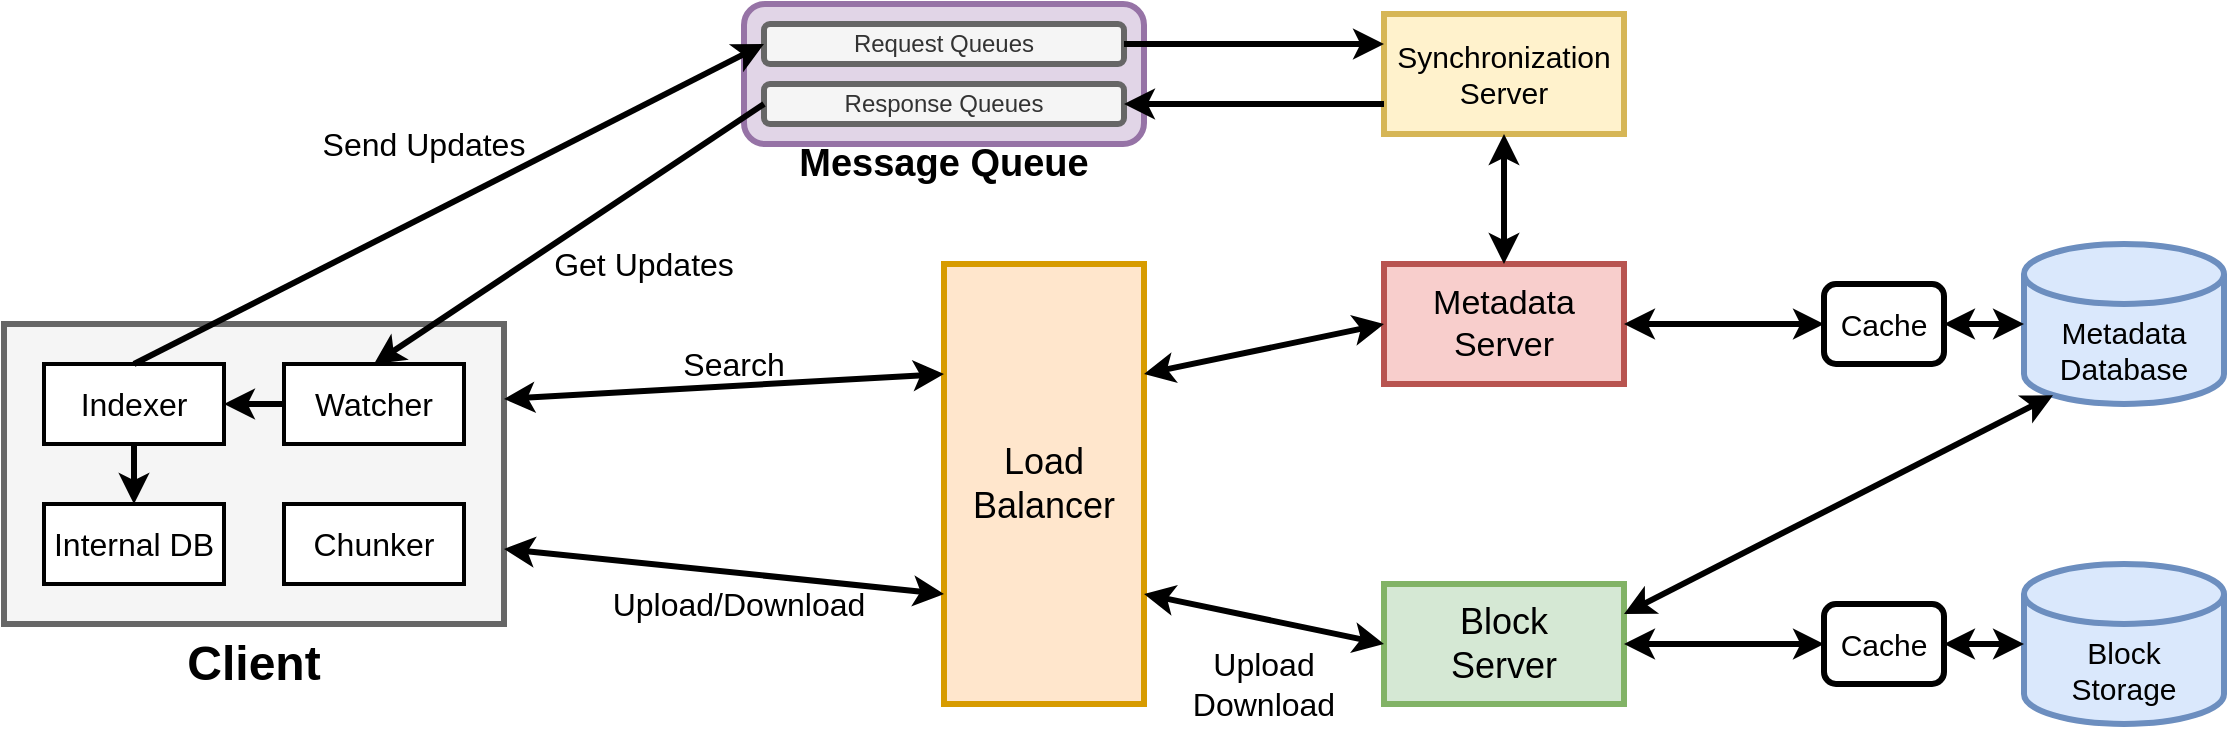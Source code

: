<mxfile version="14.6.13" type="device"><diagram id="_lKR52SIon-oihjCGNTA" name="Page-1"><mxGraphModel dx="1547" dy="681" grid="1" gridSize="10" guides="1" tooltips="1" connect="1" arrows="1" fold="1" page="1" pageScale="1" pageWidth="1200" pageHeight="3020" math="0" shadow="0"><root><mxCell id="0"/><mxCell id="1" parent="0"/><mxCell id="udlvfTuaK_u40NOXiI8p-1" value="" style="rounded=0;whiteSpace=wrap;html=1;strokeWidth=3;fillColor=#f5f5f5;strokeColor=#666666;fontColor=#333333;" vertex="1" parent="1"><mxGeometry x="70" y="350" width="250" height="150" as="geometry"/></mxCell><mxCell id="udlvfTuaK_u40NOXiI8p-2" value="&lt;font style=&quot;font-size: 16px&quot;&gt;Chunker&lt;/font&gt;" style="rounded=0;whiteSpace=wrap;html=1;strokeWidth=2;" vertex="1" parent="1"><mxGeometry x="210" y="440" width="90" height="40" as="geometry"/></mxCell><mxCell id="udlvfTuaK_u40NOXiI8p-3" value="&lt;font style=&quot;font-size: 16px&quot;&gt;Indexer&lt;/font&gt;" style="rounded=0;whiteSpace=wrap;html=1;strokeWidth=2;" vertex="1" parent="1"><mxGeometry x="90" y="370" width="90" height="40" as="geometry"/></mxCell><mxCell id="udlvfTuaK_u40NOXiI8p-4" value="&lt;font style=&quot;font-size: 16px&quot;&gt;Watcher&lt;/font&gt;" style="rounded=0;whiteSpace=wrap;html=1;strokeWidth=2;" vertex="1" parent="1"><mxGeometry x="210" y="370" width="90" height="40" as="geometry"/></mxCell><mxCell id="udlvfTuaK_u40NOXiI8p-5" value="&lt;font style=&quot;font-size: 16px&quot;&gt;Internal DB&lt;/font&gt;" style="rounded=0;whiteSpace=wrap;html=1;strokeWidth=2;" vertex="1" parent="1"><mxGeometry x="90" y="440" width="90" height="40" as="geometry"/></mxCell><mxCell id="udlvfTuaK_u40NOXiI8p-6" value="&lt;font style=&quot;font-size: 18px&quot;&gt;Load&lt;br&gt;Balancer&lt;/font&gt;" style="rounded=0;whiteSpace=wrap;html=1;strokeWidth=3;fillColor=#ffe6cc;strokeColor=#d79b00;" vertex="1" parent="1"><mxGeometry x="540" y="320" width="100" height="220" as="geometry"/></mxCell><mxCell id="udlvfTuaK_u40NOXiI8p-7" value="&lt;font style=&quot;font-size: 17px&quot;&gt;Metadata&lt;br&gt;Server&lt;/font&gt;" style="rounded=0;whiteSpace=wrap;html=1;strokeWidth=3;fillColor=#f8cecc;strokeColor=#b85450;" vertex="1" parent="1"><mxGeometry x="760" y="320" width="120" height="60" as="geometry"/></mxCell><mxCell id="udlvfTuaK_u40NOXiI8p-8" value="&lt;font style=&quot;font-size: 18px&quot;&gt;Block&lt;br&gt;Server&lt;/font&gt;" style="rounded=0;whiteSpace=wrap;html=1;strokeWidth=3;fillColor=#d5e8d4;strokeColor=#82b366;" vertex="1" parent="1"><mxGeometry x="760" y="480" width="120" height="60" as="geometry"/></mxCell><mxCell id="udlvfTuaK_u40NOXiI8p-9" value="" style="rounded=1;whiteSpace=wrap;html=1;strokeWidth=3;fillColor=#e1d5e7;strokeColor=#9673a6;" vertex="1" parent="1"><mxGeometry x="440" y="190" width="200" height="70" as="geometry"/></mxCell><mxCell id="udlvfTuaK_u40NOXiI8p-10" value="Request Queues" style="rounded=1;whiteSpace=wrap;html=1;strokeWidth=3;fillColor=#f5f5f5;strokeColor=#666666;fontColor=#333333;" vertex="1" parent="1"><mxGeometry x="450" y="200" width="180" height="20" as="geometry"/></mxCell><mxCell id="udlvfTuaK_u40NOXiI8p-11" value="Response Queues" style="rounded=1;whiteSpace=wrap;html=1;strokeWidth=3;fillColor=#f5f5f5;strokeColor=#666666;fontColor=#333333;" vertex="1" parent="1"><mxGeometry x="450" y="230" width="180" height="20" as="geometry"/></mxCell><mxCell id="udlvfTuaK_u40NOXiI8p-12" value="&lt;font style=&quot;font-size: 15px&quot;&gt;Synchronization&lt;br&gt;Server&lt;/font&gt;" style="rounded=0;whiteSpace=wrap;html=1;strokeWidth=3;fillColor=#fff2cc;strokeColor=#d6b656;" vertex="1" parent="1"><mxGeometry x="760" y="195" width="120" height="60" as="geometry"/></mxCell><mxCell id="udlvfTuaK_u40NOXiI8p-13" value="&lt;font style=&quot;font-size: 15px&quot;&gt;Metadata&lt;br&gt;Database&lt;/font&gt;" style="shape=cylinder3;whiteSpace=wrap;html=1;boundedLbl=1;backgroundOutline=1;size=15;strokeWidth=3;fillColor=#dae8fc;strokeColor=#6c8ebf;" vertex="1" parent="1"><mxGeometry x="1080" y="310" width="100" height="80" as="geometry"/></mxCell><mxCell id="udlvfTuaK_u40NOXiI8p-14" value="&lt;span style=&quot;font-size: 15px&quot;&gt;Block&lt;br&gt;Storage&lt;br&gt;&lt;/span&gt;" style="shape=cylinder3;whiteSpace=wrap;html=1;boundedLbl=1;backgroundOutline=1;size=15;strokeWidth=3;fillColor=#dae8fc;strokeColor=#6c8ebf;" vertex="1" parent="1"><mxGeometry x="1080" y="470" width="100" height="80" as="geometry"/></mxCell><mxCell id="udlvfTuaK_u40NOXiI8p-15" value="" style="endArrow=classic;startArrow=classic;html=1;endSize=6;strokeWidth=3;entryX=0;entryY=0.5;entryDx=0;entryDy=0;exitX=1;exitY=0.5;exitDx=0;exitDy=0;" edge="1" parent="1" source="udlvfTuaK_u40NOXiI8p-7" target="udlvfTuaK_u40NOXiI8p-16"><mxGeometry width="50" height="50" relative="1" as="geometry"><mxPoint x="570" y="280" as="sourcePoint"/><mxPoint x="610" y="320" as="targetPoint"/></mxGeometry></mxCell><mxCell id="udlvfTuaK_u40NOXiI8p-16" value="&lt;font style=&quot;font-size: 15px&quot;&gt;Cache&lt;/font&gt;" style="rounded=1;whiteSpace=wrap;html=1;strokeWidth=3;" vertex="1" parent="1"><mxGeometry x="980" y="330" width="60" height="40" as="geometry"/></mxCell><mxCell id="udlvfTuaK_u40NOXiI8p-17" value="&lt;font style=&quot;font-size: 15px&quot;&gt;Cache&lt;/font&gt;" style="rounded=1;whiteSpace=wrap;html=1;strokeWidth=3;" vertex="1" parent="1"><mxGeometry x="980" y="490" width="60" height="40" as="geometry"/></mxCell><mxCell id="udlvfTuaK_u40NOXiI8p-18" value="" style="endArrow=classic;startArrow=classic;html=1;endSize=6;strokeWidth=3;entryX=0;entryY=0.5;entryDx=0;entryDy=0;entryPerimeter=0;exitX=1;exitY=0.5;exitDx=0;exitDy=0;" edge="1" parent="1" source="udlvfTuaK_u40NOXiI8p-16" target="udlvfTuaK_u40NOXiI8p-13"><mxGeometry width="50" height="50" relative="1" as="geometry"><mxPoint x="570" y="270" as="sourcePoint"/><mxPoint x="620" y="220" as="targetPoint"/></mxGeometry></mxCell><mxCell id="udlvfTuaK_u40NOXiI8p-19" value="" style="endArrow=classic;startArrow=classic;html=1;endSize=6;strokeWidth=3;entryX=0;entryY=0.5;entryDx=0;entryDy=0;exitX=1;exitY=0.5;exitDx=0;exitDy=0;" edge="1" parent="1" source="udlvfTuaK_u40NOXiI8p-8" target="udlvfTuaK_u40NOXiI8p-17"><mxGeometry width="50" height="50" relative="1" as="geometry"><mxPoint x="570" y="270" as="sourcePoint"/><mxPoint x="620" y="220" as="targetPoint"/></mxGeometry></mxCell><mxCell id="udlvfTuaK_u40NOXiI8p-20" value="" style="endArrow=classic;startArrow=classic;html=1;endSize=6;strokeWidth=3;entryX=0;entryY=0.5;entryDx=0;entryDy=0;entryPerimeter=0;exitX=1;exitY=0.5;exitDx=0;exitDy=0;" edge="1" parent="1" source="udlvfTuaK_u40NOXiI8p-17" target="udlvfTuaK_u40NOXiI8p-14"><mxGeometry width="50" height="50" relative="1" as="geometry"><mxPoint x="570" y="270" as="sourcePoint"/><mxPoint x="620" y="220" as="targetPoint"/></mxGeometry></mxCell><mxCell id="udlvfTuaK_u40NOXiI8p-22" value="" style="endArrow=classic;startArrow=classic;html=1;endSize=6;strokeWidth=3;entryX=0.145;entryY=1;entryDx=0;entryDy=-4.35;entryPerimeter=0;exitX=1;exitY=0.25;exitDx=0;exitDy=0;" edge="1" parent="1" source="udlvfTuaK_u40NOXiI8p-8" target="udlvfTuaK_u40NOXiI8p-13"><mxGeometry width="50" height="50" relative="1" as="geometry"><mxPoint x="570" y="270" as="sourcePoint"/><mxPoint x="620" y="220" as="targetPoint"/></mxGeometry></mxCell><mxCell id="udlvfTuaK_u40NOXiI8p-23" value="" style="endArrow=classic;startArrow=classic;html=1;endSize=6;strokeWidth=3;entryX=0;entryY=0.5;entryDx=0;entryDy=0;exitX=1;exitY=0.25;exitDx=0;exitDy=0;" edge="1" parent="1" source="udlvfTuaK_u40NOXiI8p-6" target="udlvfTuaK_u40NOXiI8p-7"><mxGeometry width="50" height="50" relative="1" as="geometry"><mxPoint x="570" y="270" as="sourcePoint"/><mxPoint x="620" y="220" as="targetPoint"/></mxGeometry></mxCell><mxCell id="udlvfTuaK_u40NOXiI8p-24" value="" style="endArrow=classic;startArrow=classic;html=1;endSize=6;strokeWidth=3;entryX=0;entryY=0.5;entryDx=0;entryDy=0;exitX=1;exitY=0.75;exitDx=0;exitDy=0;" edge="1" parent="1" source="udlvfTuaK_u40NOXiI8p-6" target="udlvfTuaK_u40NOXiI8p-8"><mxGeometry width="50" height="50" relative="1" as="geometry"><mxPoint x="570" y="270" as="sourcePoint"/><mxPoint x="620" y="220" as="targetPoint"/></mxGeometry></mxCell><mxCell id="udlvfTuaK_u40NOXiI8p-25" value="&lt;font style=&quot;font-size: 24px&quot;&gt;&lt;b&gt;Client&lt;/b&gt;&lt;/font&gt;" style="text;html=1;strokeColor=none;fillColor=none;align=center;verticalAlign=middle;whiteSpace=wrap;rounded=0;" vertex="1" parent="1"><mxGeometry x="160" y="510" width="70" height="20" as="geometry"/></mxCell><mxCell id="udlvfTuaK_u40NOXiI8p-26" value="" style="endArrow=classic;html=1;endSize=6;strokeWidth=3;exitX=0.5;exitY=0;exitDx=0;exitDy=0;entryX=0;entryY=0.5;entryDx=0;entryDy=0;" edge="1" parent="1" source="udlvfTuaK_u40NOXiI8p-3" target="udlvfTuaK_u40NOXiI8p-10"><mxGeometry width="50" height="50" relative="1" as="geometry"><mxPoint x="570" y="270" as="sourcePoint"/><mxPoint x="620" y="220" as="targetPoint"/></mxGeometry></mxCell><mxCell id="udlvfTuaK_u40NOXiI8p-27" value="" style="endArrow=classic;html=1;endSize=6;strokeWidth=3;entryX=0;entryY=0.25;entryDx=0;entryDy=0;exitX=1;exitY=0.5;exitDx=0;exitDy=0;" edge="1" parent="1" source="udlvfTuaK_u40NOXiI8p-10" target="udlvfTuaK_u40NOXiI8p-12"><mxGeometry width="50" height="50" relative="1" as="geometry"><mxPoint x="570" y="270" as="sourcePoint"/><mxPoint x="620" y="220" as="targetPoint"/></mxGeometry></mxCell><mxCell id="udlvfTuaK_u40NOXiI8p-28" value="" style="endArrow=classic;html=1;endSize=6;strokeWidth=3;exitX=0;exitY=0.75;exitDx=0;exitDy=0;entryX=1;entryY=0.5;entryDx=0;entryDy=0;" edge="1" parent="1" source="udlvfTuaK_u40NOXiI8p-12" target="udlvfTuaK_u40NOXiI8p-11"><mxGeometry width="50" height="50" relative="1" as="geometry"><mxPoint x="570" y="270" as="sourcePoint"/><mxPoint x="620" y="220" as="targetPoint"/></mxGeometry></mxCell><mxCell id="udlvfTuaK_u40NOXiI8p-29" value="" style="endArrow=classic;html=1;endSize=6;strokeWidth=3;entryX=0.5;entryY=0;entryDx=0;entryDy=0;exitX=0;exitY=0.5;exitDx=0;exitDy=0;" edge="1" parent="1" source="udlvfTuaK_u40NOXiI8p-11" target="udlvfTuaK_u40NOXiI8p-4"><mxGeometry width="50" height="50" relative="1" as="geometry"><mxPoint x="570" y="270" as="sourcePoint"/><mxPoint x="620" y="220" as="targetPoint"/></mxGeometry></mxCell><mxCell id="udlvfTuaK_u40NOXiI8p-30" value="" style="endArrow=classic;startArrow=classic;html=1;endSize=6;strokeWidth=3;exitX=1;exitY=0.75;exitDx=0;exitDy=0;entryX=0;entryY=0.75;entryDx=0;entryDy=0;" edge="1" parent="1" source="udlvfTuaK_u40NOXiI8p-1" target="udlvfTuaK_u40NOXiI8p-6"><mxGeometry width="50" height="50" relative="1" as="geometry"><mxPoint x="570" y="270" as="sourcePoint"/><mxPoint x="620" y="220" as="targetPoint"/></mxGeometry></mxCell><mxCell id="udlvfTuaK_u40NOXiI8p-31" value="" style="endArrow=classic;startArrow=classic;html=1;endSize=6;strokeWidth=3;exitX=1;exitY=0.25;exitDx=0;exitDy=0;entryX=0;entryY=0.25;entryDx=0;entryDy=0;" edge="1" parent="1" source="udlvfTuaK_u40NOXiI8p-1" target="udlvfTuaK_u40NOXiI8p-6"><mxGeometry width="50" height="50" relative="1" as="geometry"><mxPoint x="570" y="270" as="sourcePoint"/><mxPoint x="620" y="220" as="targetPoint"/></mxGeometry></mxCell><mxCell id="udlvfTuaK_u40NOXiI8p-32" value="&lt;font style=&quot;font-size: 19px&quot;&gt;&lt;b&gt;Message Queue&lt;/b&gt;&lt;/font&gt;" style="text;html=1;strokeColor=none;fillColor=none;align=center;verticalAlign=middle;whiteSpace=wrap;rounded=0;" vertex="1" parent="1"><mxGeometry x="465" y="260" width="150" height="20" as="geometry"/></mxCell><mxCell id="udlvfTuaK_u40NOXiI8p-33" value="" style="endArrow=classic;html=1;endSize=6;strokeWidth=3;exitX=0;exitY=0.5;exitDx=0;exitDy=0;" edge="1" parent="1" source="udlvfTuaK_u40NOXiI8p-4"><mxGeometry width="50" height="50" relative="1" as="geometry"><mxPoint x="570" y="270" as="sourcePoint"/><mxPoint x="180" y="390" as="targetPoint"/></mxGeometry></mxCell><mxCell id="udlvfTuaK_u40NOXiI8p-34" value="" style="endArrow=classic;html=1;endSize=6;strokeWidth=3;exitX=0.5;exitY=1;exitDx=0;exitDy=0;entryX=0.5;entryY=0;entryDx=0;entryDy=0;" edge="1" parent="1" source="udlvfTuaK_u40NOXiI8p-3" target="udlvfTuaK_u40NOXiI8p-5"><mxGeometry width="50" height="50" relative="1" as="geometry"><mxPoint x="570" y="290" as="sourcePoint"/><mxPoint x="620" y="240" as="targetPoint"/></mxGeometry></mxCell><mxCell id="udlvfTuaK_u40NOXiI8p-35" value="&lt;font style=&quot;font-size: 16px&quot;&gt;Upload/Download&lt;/font&gt;" style="text;html=1;strokeColor=none;fillColor=none;align=center;verticalAlign=middle;whiteSpace=wrap;rounded=0;" vertex="1" parent="1"><mxGeometry x="370" y="480" width="135" height="20" as="geometry"/></mxCell><mxCell id="udlvfTuaK_u40NOXiI8p-36" value="&lt;font style=&quot;font-size: 16px&quot;&gt;Upload&lt;/font&gt;" style="text;html=1;strokeColor=none;fillColor=none;align=center;verticalAlign=middle;whiteSpace=wrap;rounded=0;" vertex="1" parent="1"><mxGeometry x="670" y="510" width="60" height="20" as="geometry"/></mxCell><mxCell id="udlvfTuaK_u40NOXiI8p-37" value="&lt;font style=&quot;font-size: 16px&quot;&gt;Download&lt;/font&gt;" style="text;html=1;strokeColor=none;fillColor=none;align=center;verticalAlign=middle;whiteSpace=wrap;rounded=0;" vertex="1" parent="1"><mxGeometry x="660" y="530" width="80" height="20" as="geometry"/></mxCell><mxCell id="udlvfTuaK_u40NOXiI8p-39" value="" style="endArrow=classic;startArrow=classic;html=1;endSize=6;strokeWidth=3;entryX=0.5;entryY=1;entryDx=0;entryDy=0;exitX=0.5;exitY=0;exitDx=0;exitDy=0;" edge="1" parent="1" source="udlvfTuaK_u40NOXiI8p-7" target="udlvfTuaK_u40NOXiI8p-12"><mxGeometry width="50" height="50" relative="1" as="geometry"><mxPoint x="570" y="300" as="sourcePoint"/><mxPoint x="620" y="250" as="targetPoint"/></mxGeometry></mxCell><mxCell id="udlvfTuaK_u40NOXiI8p-41" value="&lt;span style=&quot;font-size: 16px&quot;&gt;Send Updates&lt;/span&gt;" style="text;html=1;strokeColor=none;fillColor=none;align=center;verticalAlign=middle;whiteSpace=wrap;rounded=0;" vertex="1" parent="1"><mxGeometry x="220" y="250" width="120" height="20" as="geometry"/></mxCell><mxCell id="udlvfTuaK_u40NOXiI8p-42" value="&lt;span style=&quot;font-size: 16px&quot;&gt;Get Updates&lt;/span&gt;" style="text;html=1;strokeColor=none;fillColor=none;align=center;verticalAlign=middle;whiteSpace=wrap;rounded=0;" vertex="1" parent="1"><mxGeometry x="340" y="310" width="100" height="20" as="geometry"/></mxCell><mxCell id="udlvfTuaK_u40NOXiI8p-43" value="&lt;span style=&quot;font-size: 16px&quot;&gt;Search&lt;/span&gt;" style="text;html=1;strokeColor=none;fillColor=none;align=center;verticalAlign=middle;whiteSpace=wrap;rounded=0;" vertex="1" parent="1"><mxGeometry x="405" y="360" width="60" height="20" as="geometry"/></mxCell></root></mxGraphModel></diagram></mxfile>
